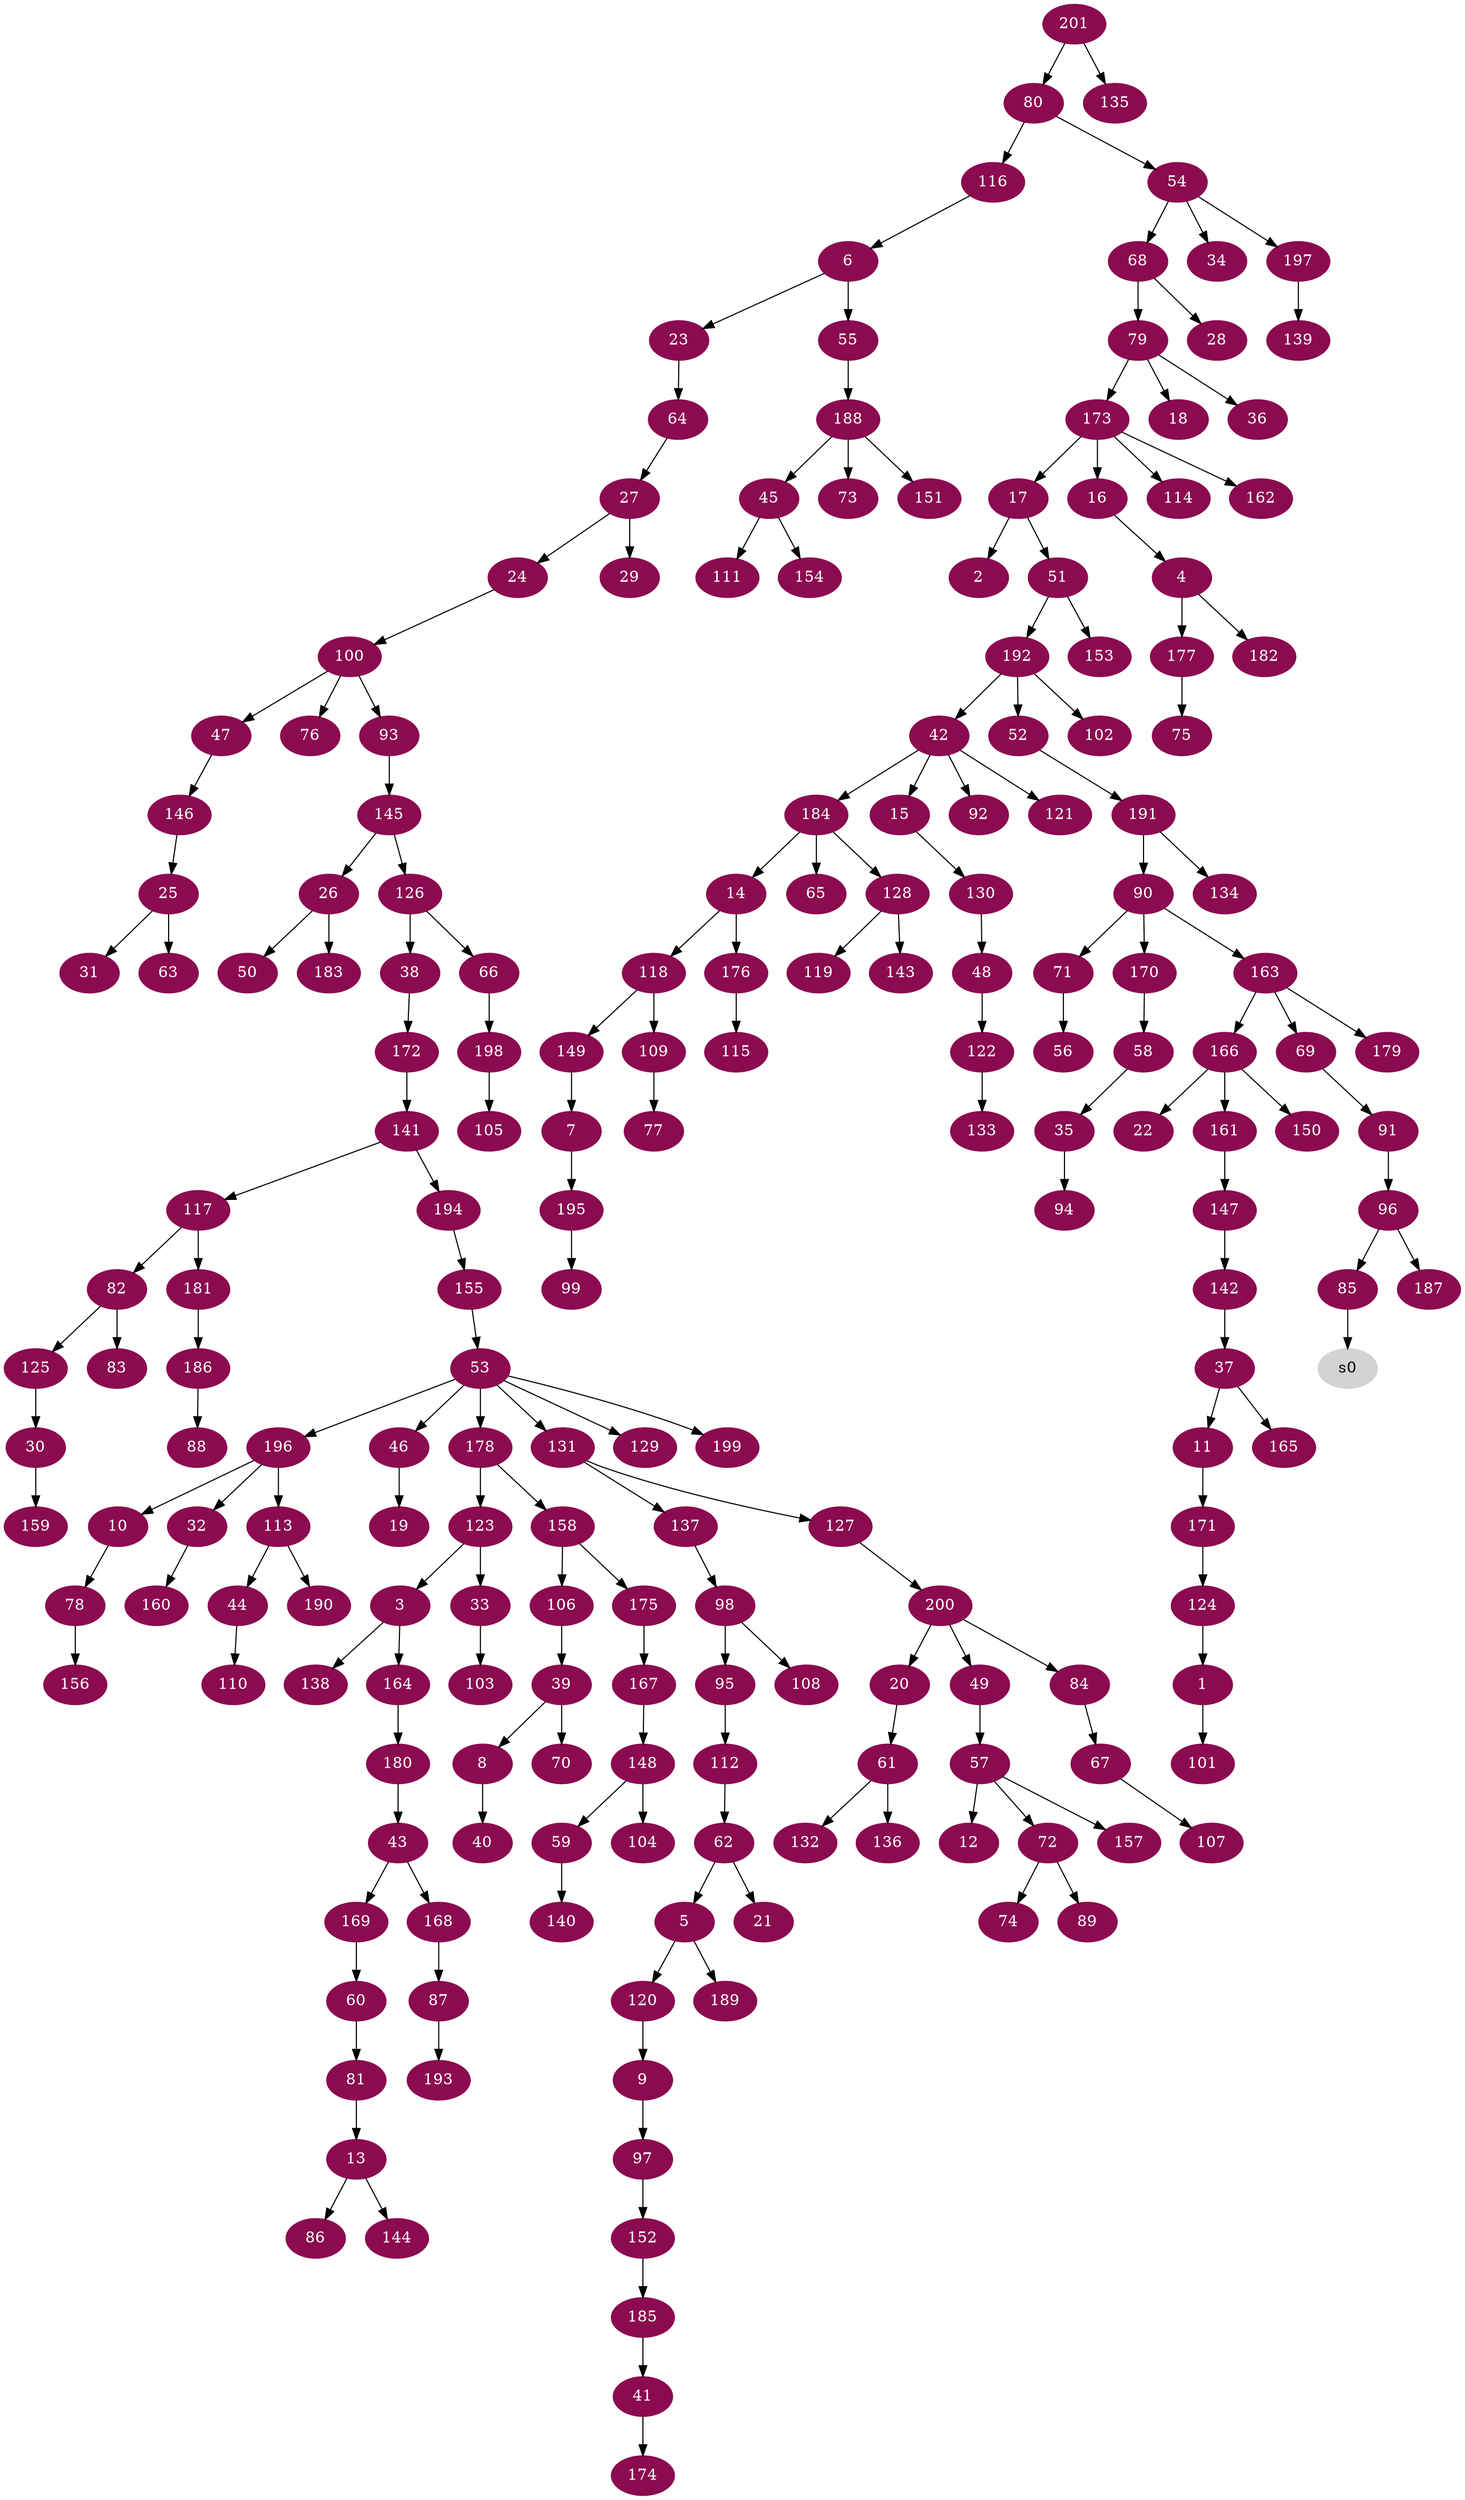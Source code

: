digraph G {
node [color=deeppink4, style=filled, fontcolor=white];
124 -> 1;
17 -> 2;
123 -> 3;
16 -> 4;
62 -> 5;
116 -> 6;
149 -> 7;
39 -> 8;
120 -> 9;
196 -> 10;
37 -> 11;
57 -> 12;
81 -> 13;
184 -> 14;
42 -> 15;
173 -> 16;
173 -> 17;
79 -> 18;
46 -> 19;
200 -> 20;
62 -> 21;
166 -> 22;
6 -> 23;
27 -> 24;
146 -> 25;
145 -> 26;
64 -> 27;
68 -> 28;
27 -> 29;
125 -> 30;
25 -> 31;
196 -> 32;
123 -> 33;
54 -> 34;
58 -> 35;
79 -> 36;
142 -> 37;
126 -> 38;
106 -> 39;
8 -> 40;
185 -> 41;
192 -> 42;
180 -> 43;
113 -> 44;
188 -> 45;
53 -> 46;
100 -> 47;
130 -> 48;
200 -> 49;
26 -> 50;
17 -> 51;
192 -> 52;
155 -> 53;
80 -> 54;
6 -> 55;
71 -> 56;
49 -> 57;
170 -> 58;
148 -> 59;
169 -> 60;
20 -> 61;
112 -> 62;
25 -> 63;
23 -> 64;
184 -> 65;
126 -> 66;
84 -> 67;
54 -> 68;
163 -> 69;
39 -> 70;
90 -> 71;
57 -> 72;
188 -> 73;
72 -> 74;
177 -> 75;
100 -> 76;
109 -> 77;
10 -> 78;
68 -> 79;
201 -> 80;
60 -> 81;
117 -> 82;
82 -> 83;
200 -> 84;
96 -> 85;
13 -> 86;
168 -> 87;
186 -> 88;
72 -> 89;
191 -> 90;
69 -> 91;
42 -> 92;
100 -> 93;
35 -> 94;
98 -> 95;
91 -> 96;
9 -> 97;
137 -> 98;
195 -> 99;
24 -> 100;
1 -> 101;
192 -> 102;
33 -> 103;
148 -> 104;
198 -> 105;
158 -> 106;
67 -> 107;
98 -> 108;
118 -> 109;
44 -> 110;
45 -> 111;
95 -> 112;
196 -> 113;
173 -> 114;
176 -> 115;
80 -> 116;
141 -> 117;
14 -> 118;
128 -> 119;
5 -> 120;
42 -> 121;
48 -> 122;
178 -> 123;
171 -> 124;
82 -> 125;
145 -> 126;
131 -> 127;
184 -> 128;
53 -> 129;
15 -> 130;
53 -> 131;
61 -> 132;
122 -> 133;
191 -> 134;
201 -> 135;
61 -> 136;
131 -> 137;
3 -> 138;
197 -> 139;
59 -> 140;
172 -> 141;
147 -> 142;
128 -> 143;
13 -> 144;
93 -> 145;
47 -> 146;
161 -> 147;
167 -> 148;
118 -> 149;
166 -> 150;
188 -> 151;
97 -> 152;
51 -> 153;
45 -> 154;
194 -> 155;
78 -> 156;
57 -> 157;
178 -> 158;
30 -> 159;
32 -> 160;
166 -> 161;
173 -> 162;
90 -> 163;
3 -> 164;
37 -> 165;
163 -> 166;
175 -> 167;
43 -> 168;
43 -> 169;
90 -> 170;
11 -> 171;
38 -> 172;
79 -> 173;
41 -> 174;
158 -> 175;
14 -> 176;
4 -> 177;
53 -> 178;
163 -> 179;
164 -> 180;
117 -> 181;
4 -> 182;
26 -> 183;
42 -> 184;
152 -> 185;
181 -> 186;
96 -> 187;
55 -> 188;
5 -> 189;
113 -> 190;
52 -> 191;
51 -> 192;
87 -> 193;
141 -> 194;
7 -> 195;
53 -> 196;
54 -> 197;
66 -> 198;
53 -> 199;
127 -> 200;
node [color=lightgrey, style=filled, fontcolor=black];
85 -> s0;
}
